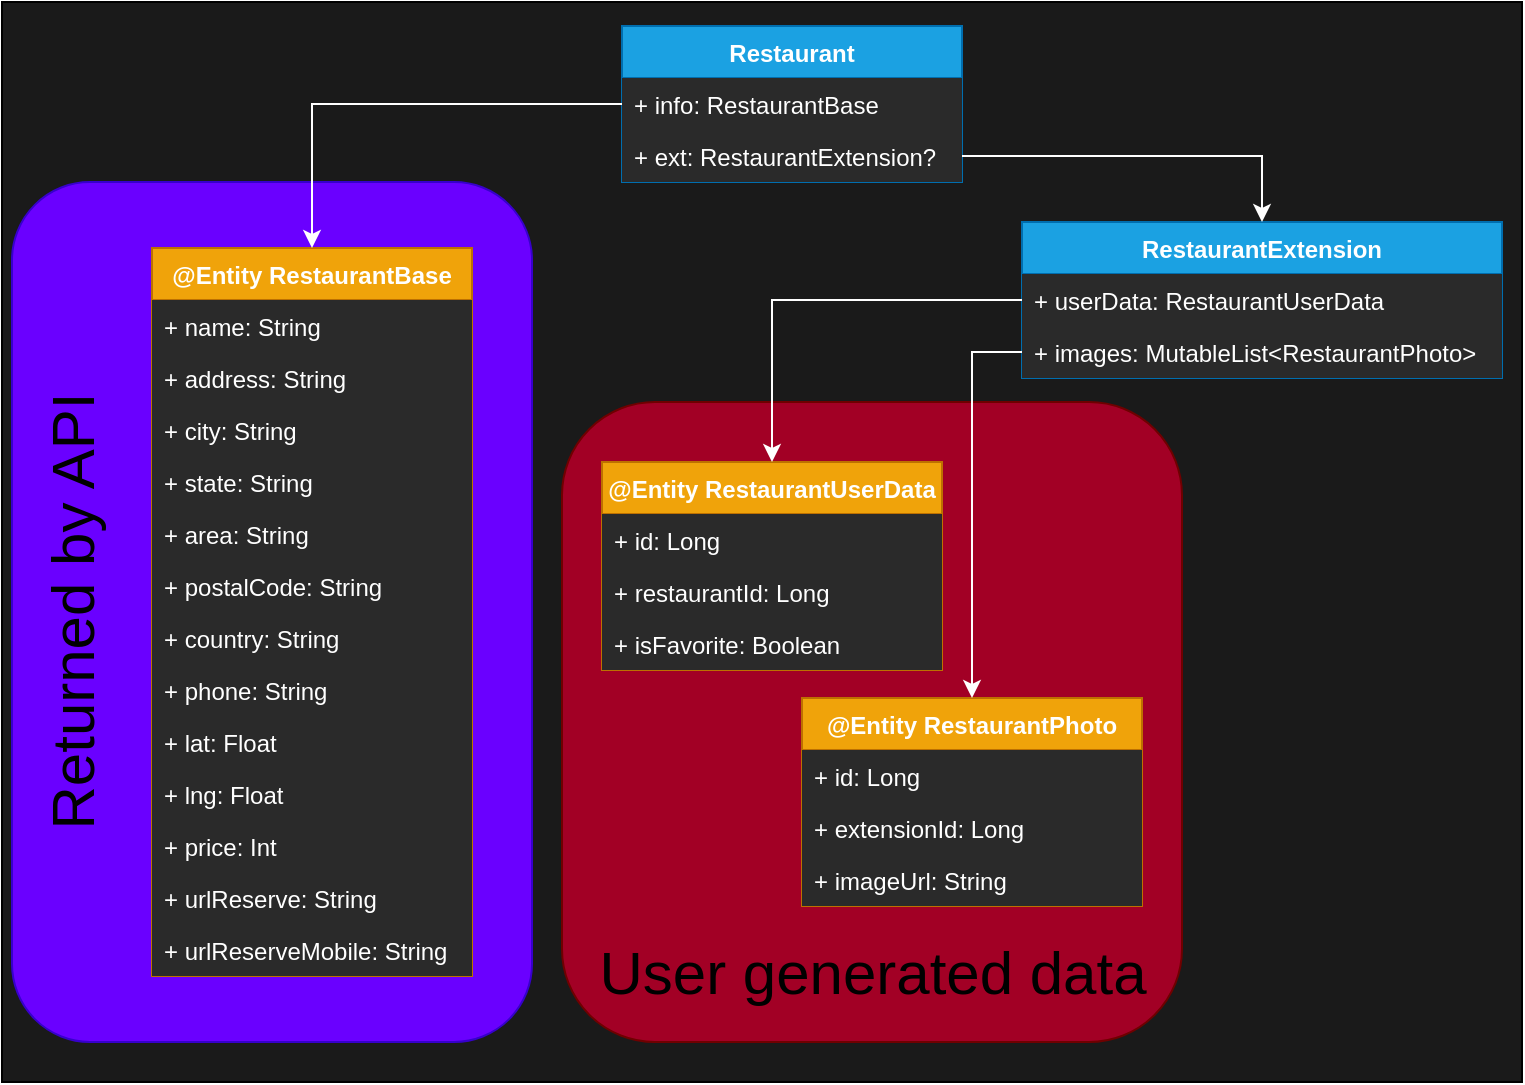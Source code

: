 <mxfile version="13.10.0" type="embed">
    <diagram id="nRabTdKrtisrllpFsgy6" name="Page-1">
        <mxGraphModel dx="997" dy="784" grid="1" gridSize="10" guides="1" tooltips="1" connect="1" arrows="1" fold="1" page="1" pageScale="1" pageWidth="850" pageHeight="1100" math="0" shadow="0">
            <root>
                <mxCell id="0"/>
                <mxCell id="1" parent="0"/>
                <mxCell id="45" value="" style="group;" vertex="1" connectable="0" parent="1">
                    <mxGeometry x="10" y="10" width="760" height="540" as="geometry"/>
                </mxCell>
                <mxCell id="44" value="" style="rounded=0;whiteSpace=wrap;html=1;fillColor=#1A1A1A;" vertex="1" parent="45">
                    <mxGeometry width="760" height="540" as="geometry"/>
                </mxCell>
                <mxCell id="42" value="" style="rounded=1;whiteSpace=wrap;html=1;fillColor=#a20025;strokeColor=#6F0000;fontColor=#ffffff;" parent="45" vertex="1">
                    <mxGeometry x="280" y="200" width="310" height="320" as="geometry"/>
                </mxCell>
                <mxCell id="24" value="" style="rounded=1;whiteSpace=wrap;html=1;fillColor=#6a00ff;strokeColor=#3700CC;fontColor=#ffffff;" parent="45" vertex="1">
                    <mxGeometry x="5" y="90" width="260" height="430" as="geometry"/>
                </mxCell>
                <mxCell id="2" value="Restaurant" style="swimlane;fontStyle=1;align=center;verticalAlign=top;childLayout=stackLayout;horizontal=1;startSize=26;horizontalStack=0;resizeParent=1;resizeParentMax=0;resizeLast=0;collapsible=1;marginBottom=0;fillColor=#1ba1e2;strokeColor=#006EAF;fontColor=#ffffff;" parent="45" vertex="1">
                    <mxGeometry x="310" y="12" width="170" height="78" as="geometry"/>
                </mxCell>
                <mxCell id="3" value="+ info: RestaurantBase" style="text;align=left;verticalAlign=top;spacingLeft=4;spacingRight=4;overflow=hidden;rotatable=0;points=[[0,0.5],[1,0.5]];portConstraint=eastwest;fillColor=#2a2a2a;fontColor=#FFFFFF;" parent="2" vertex="1">
                    <mxGeometry y="26" width="170" height="26" as="geometry"/>
                </mxCell>
                <mxCell id="6" value="+ ext: RestaurantExtension?" style="text;align=left;verticalAlign=top;spacingLeft=4;spacingRight=4;overflow=hidden;rotatable=0;points=[[0,0.5],[1,0.5]];portConstraint=eastwest;fillColor=#2a2a2a;fontColor=#FFFFFF;" parent="2" vertex="1">
                    <mxGeometry y="52" width="170" height="26" as="geometry"/>
                </mxCell>
                <mxCell id="7" value="@Entity RestaurantBase" style="swimlane;fontStyle=1;align=center;verticalAlign=top;childLayout=stackLayout;horizontal=1;startSize=26;horizontalStack=0;resizeParent=1;resizeParentMax=0;resizeLast=0;collapsible=1;marginBottom=0;fillColor=#f0a30a;strokeColor=#BD7000;fontColor=#ffffff;" parent="45" vertex="1">
                    <mxGeometry x="75" y="123" width="160" height="364" as="geometry"/>
                </mxCell>
                <mxCell id="8" value="+ name: String" style="text;align=left;verticalAlign=top;spacingLeft=4;spacingRight=4;overflow=hidden;rotatable=0;points=[[0,0.5],[1,0.5]];portConstraint=eastwest;fillColor=#2a2a2a;fontColor=#FFFFFF;" parent="7" vertex="1">
                    <mxGeometry y="26" width="160" height="26" as="geometry"/>
                </mxCell>
                <mxCell id="9" value="+ address: String" style="text;align=left;verticalAlign=top;spacingLeft=4;spacingRight=4;overflow=hidden;rotatable=0;points=[[0,0.5],[1,0.5]];portConstraint=eastwest;fillColor=#2a2a2a;fontColor=#FFFFFF;" parent="7" vertex="1">
                    <mxGeometry y="52" width="160" height="26" as="geometry"/>
                </mxCell>
                <mxCell id="10" value="+ city: String" style="text;align=left;verticalAlign=top;spacingLeft=4;spacingRight=4;overflow=hidden;rotatable=0;points=[[0,0.5],[1,0.5]];portConstraint=eastwest;fillColor=#2a2a2a;fontColor=#FFFFFF;" parent="7" vertex="1">
                    <mxGeometry y="78" width="160" height="26" as="geometry"/>
                </mxCell>
                <mxCell id="11" value="+ state: String" style="text;align=left;verticalAlign=top;spacingLeft=4;spacingRight=4;overflow=hidden;rotatable=0;points=[[0,0.5],[1,0.5]];portConstraint=eastwest;fillColor=#2a2a2a;fontColor=#FFFFFF;" parent="7" vertex="1">
                    <mxGeometry y="104" width="160" height="26" as="geometry"/>
                </mxCell>
                <mxCell id="14" value="+ area: String" style="text;align=left;verticalAlign=top;spacingLeft=4;spacingRight=4;overflow=hidden;rotatable=0;points=[[0,0.5],[1,0.5]];portConstraint=eastwest;fillColor=#2a2a2a;fontColor=#FFFFFF;" parent="7" vertex="1">
                    <mxGeometry y="130" width="160" height="26" as="geometry"/>
                </mxCell>
                <mxCell id="15" value="+ postalCode: String" style="text;align=left;verticalAlign=top;spacingLeft=4;spacingRight=4;overflow=hidden;rotatable=0;points=[[0,0.5],[1,0.5]];portConstraint=eastwest;fillColor=#2a2a2a;fontColor=#FFFFFF;" parent="7" vertex="1">
                    <mxGeometry y="156" width="160" height="26" as="geometry"/>
                </mxCell>
                <mxCell id="13" value="+ country: String" style="text;align=left;verticalAlign=top;spacingLeft=4;spacingRight=4;overflow=hidden;rotatable=0;points=[[0,0.5],[1,0.5]];portConstraint=eastwest;fillColor=#2a2a2a;fontColor=#FFFFFF;" parent="7" vertex="1">
                    <mxGeometry y="182" width="160" height="26" as="geometry"/>
                </mxCell>
                <mxCell id="12" value="+ phone: String" style="text;align=left;verticalAlign=top;spacingLeft=4;spacingRight=4;overflow=hidden;rotatable=0;points=[[0,0.5],[1,0.5]];portConstraint=eastwest;fillColor=#2a2a2a;fontColor=#FFFFFF;" parent="7" vertex="1">
                    <mxGeometry y="208" width="160" height="26" as="geometry"/>
                </mxCell>
                <mxCell id="20" value="+ lat: Float" style="text;align=left;verticalAlign=top;spacingLeft=4;spacingRight=4;overflow=hidden;rotatable=0;points=[[0,0.5],[1,0.5]];portConstraint=eastwest;fillColor=#2a2a2a;fontColor=#FFFFFF;" parent="7" vertex="1">
                    <mxGeometry y="234" width="160" height="26" as="geometry"/>
                </mxCell>
                <mxCell id="21" value="+ lng: Float" style="text;align=left;verticalAlign=top;spacingLeft=4;spacingRight=4;overflow=hidden;rotatable=0;points=[[0,0.5],[1,0.5]];portConstraint=eastwest;fillColor=#2a2a2a;fontColor=#FFFFFF;" parent="7" vertex="1">
                    <mxGeometry y="260" width="160" height="26" as="geometry"/>
                </mxCell>
                <mxCell id="22" value="+ price: Int" style="text;align=left;verticalAlign=top;spacingLeft=4;spacingRight=4;overflow=hidden;rotatable=0;points=[[0,0.5],[1,0.5]];portConstraint=eastwest;fillColor=#2a2a2a;fontColor=#FFFFFF;" parent="7" vertex="1">
                    <mxGeometry y="286" width="160" height="26" as="geometry"/>
                </mxCell>
                <mxCell id="23" value="+ urlReserve: String" style="text;align=left;verticalAlign=top;spacingLeft=4;spacingRight=4;overflow=hidden;rotatable=0;points=[[0,0.5],[1,0.5]];portConstraint=eastwest;fillColor=#2a2a2a;fontColor=#FFFFFF;" parent="7" vertex="1">
                    <mxGeometry y="312" width="160" height="26" as="geometry"/>
                </mxCell>
                <mxCell id="19" value="+ urlReserveMobile: String" style="text;align=left;verticalAlign=top;spacingLeft=4;spacingRight=4;overflow=hidden;rotatable=0;points=[[0,0.5],[1,0.5]];portConstraint=eastwest;fillColor=#2a2a2a;fontColor=#FFFFFF;" parent="7" vertex="1">
                    <mxGeometry y="338" width="160" height="26" as="geometry"/>
                </mxCell>
                <mxCell id="25" value="&lt;font style=&quot;font-size: 30px&quot;&gt;Returned by API&lt;/font&gt;" style="text;html=1;align=center;verticalAlign=middle;resizable=0;points=[];autosize=1;rotation=-90;" parent="45" vertex="1">
                    <mxGeometry x="-80" y="290" width="230" height="30" as="geometry"/>
                </mxCell>
                <mxCell id="26" style="edgeStyle=orthogonalEdgeStyle;rounded=0;orthogonalLoop=1;jettySize=auto;html=1;entryX=0.5;entryY=0;entryDx=0;entryDy=0;strokeColor=#FFFFFF;" parent="45" source="3" target="7" edge="1">
                    <mxGeometry relative="1" as="geometry"/>
                </mxCell>
                <mxCell id="27" value="RestaurantExtension" style="swimlane;fontStyle=1;align=center;verticalAlign=top;childLayout=stackLayout;horizontal=1;startSize=26;horizontalStack=0;resizeParent=1;resizeParentMax=0;resizeLast=0;collapsible=1;marginBottom=0;fillColor=#1ba1e2;strokeColor=#006EAF;fontColor=#ffffff;" parent="45" vertex="1">
                    <mxGeometry x="510" y="110" width="240" height="78" as="geometry"/>
                </mxCell>
                <mxCell id="28" value="+ userData: RestaurantUserData" style="text;strokeColor=none;align=left;verticalAlign=top;spacingLeft=4;spacingRight=4;overflow=hidden;rotatable=0;points=[[0,0.5],[1,0.5]];portConstraint=eastwest;fillColor=#2a2a2a;fontColor=#FFFFFF;" parent="27" vertex="1">
                    <mxGeometry y="26" width="240" height="26" as="geometry"/>
                </mxCell>
                <mxCell id="29" value="+ images: MutableList&lt;RestaurantPhoto&gt;" style="text;strokeColor=none;align=left;verticalAlign=top;spacingLeft=4;spacingRight=4;overflow=hidden;rotatable=0;points=[[0,0.5],[1,0.5]];portConstraint=eastwest;fillColor=#2a2a2a;fontColor=#FFFFFF;" parent="27" vertex="1">
                    <mxGeometry y="52" width="240" height="26" as="geometry"/>
                </mxCell>
                <mxCell id="30" style="edgeStyle=orthogonalEdgeStyle;rounded=0;orthogonalLoop=1;jettySize=auto;html=1;entryX=0.5;entryY=0;entryDx=0;entryDy=0;strokeColor=#FFFFFF;" parent="45" source="6" target="27" edge="1">
                    <mxGeometry relative="1" as="geometry"/>
                </mxCell>
                <mxCell id="31" value="@Entity RestaurantUserData" style="swimlane;fontStyle=1;align=center;verticalAlign=top;childLayout=stackLayout;horizontal=1;startSize=26;horizontalStack=0;resizeParent=1;resizeParentMax=0;resizeLast=0;collapsible=1;marginBottom=0;fillColor=#f0a30a;strokeColor=#BD7000;fontColor=#ffffff;" parent="45" vertex="1">
                    <mxGeometry x="300" y="230" width="170" height="104" as="geometry"/>
                </mxCell>
                <mxCell id="35" value="+ id: Long" style="text;strokeColor=none;align=left;verticalAlign=top;spacingLeft=4;spacingRight=4;overflow=hidden;rotatable=0;points=[[0,0.5],[1,0.5]];portConstraint=eastwest;fillColor=#2a2a2a;fontColor=#FFFFFF;" parent="31" vertex="1">
                    <mxGeometry y="26" width="170" height="26" as="geometry"/>
                </mxCell>
                <mxCell id="32" value="+ restaurantId: Long" style="text;strokeColor=none;align=left;verticalAlign=top;spacingLeft=4;spacingRight=4;overflow=hidden;rotatable=0;points=[[0,0.5],[1,0.5]];portConstraint=eastwest;fillColor=#2a2a2a;fontColor=#FFFFFF;" parent="31" vertex="1">
                    <mxGeometry y="52" width="170" height="26" as="geometry"/>
                </mxCell>
                <mxCell id="33" value="+ isFavorite: Boolean" style="text;strokeColor=none;align=left;verticalAlign=top;spacingLeft=4;spacingRight=4;overflow=hidden;rotatable=0;points=[[0,0.5],[1,0.5]];portConstraint=eastwest;fillColor=#2a2a2a;fontColor=#FFFFFF;" parent="31" vertex="1">
                    <mxGeometry y="78" width="170" height="26" as="geometry"/>
                </mxCell>
                <mxCell id="34" style="edgeStyle=orthogonalEdgeStyle;rounded=0;orthogonalLoop=1;jettySize=auto;html=1;entryX=0.5;entryY=0;entryDx=0;entryDy=0;strokeColor=#FFFFFF;" parent="45" source="28" target="31" edge="1">
                    <mxGeometry relative="1" as="geometry"/>
                </mxCell>
                <mxCell id="36" value="@Entity RestaurantPhoto" style="swimlane;fontStyle=1;align=center;verticalAlign=top;childLayout=stackLayout;horizontal=1;startSize=26;horizontalStack=0;resizeParent=1;resizeParentMax=0;resizeLast=0;collapsible=1;marginBottom=0;fillColor=#f0a30a;strokeColor=#BD7000;fontColor=#ffffff;" parent="45" vertex="1">
                    <mxGeometry x="400" y="348" width="170" height="104" as="geometry"/>
                </mxCell>
                <mxCell id="37" value="+ id: Long" style="text;strokeColor=none;align=left;verticalAlign=top;spacingLeft=4;spacingRight=4;overflow=hidden;rotatable=0;points=[[0,0.5],[1,0.5]];portConstraint=eastwest;fillColor=#2a2a2a;fontColor=#FFFFFF;" parent="36" vertex="1">
                    <mxGeometry y="26" width="170" height="26" as="geometry"/>
                </mxCell>
                <mxCell id="38" value="+ extensionId: Long" style="text;strokeColor=none;align=left;verticalAlign=top;spacingLeft=4;spacingRight=4;overflow=hidden;rotatable=0;points=[[0,0.5],[1,0.5]];portConstraint=eastwest;fillColor=#2a2a2a;fontColor=#FFFFFF;" parent="36" vertex="1">
                    <mxGeometry y="52" width="170" height="26" as="geometry"/>
                </mxCell>
                <mxCell id="39" value="+ imageUrl: String" style="text;strokeColor=none;align=left;verticalAlign=top;spacingLeft=4;spacingRight=4;overflow=hidden;rotatable=0;points=[[0,0.5],[1,0.5]];portConstraint=eastwest;fillColor=#2a2a2a;fontColor=#FFFFFF;" parent="36" vertex="1">
                    <mxGeometry y="78" width="170" height="26" as="geometry"/>
                </mxCell>
                <mxCell id="40" style="edgeStyle=orthogonalEdgeStyle;rounded=0;orthogonalLoop=1;jettySize=auto;html=1;entryX=0.5;entryY=0;entryDx=0;entryDy=0;strokeColor=#FFFFFF;" parent="45" source="29" target="36" edge="1">
                    <mxGeometry relative="1" as="geometry"/>
                </mxCell>
                <mxCell id="43" value="&lt;font style=&quot;font-size: 30px&quot;&gt;User generated data&lt;br&gt;&lt;/font&gt;" style="text;html=1;align=center;verticalAlign=middle;resizable=0;points=[];autosize=1;rotation=0;" parent="45" vertex="1">
                    <mxGeometry x="290" y="470" width="290" height="30" as="geometry"/>
                </mxCell>
            </root>
        </mxGraphModel>
    </diagram>
</mxfile>